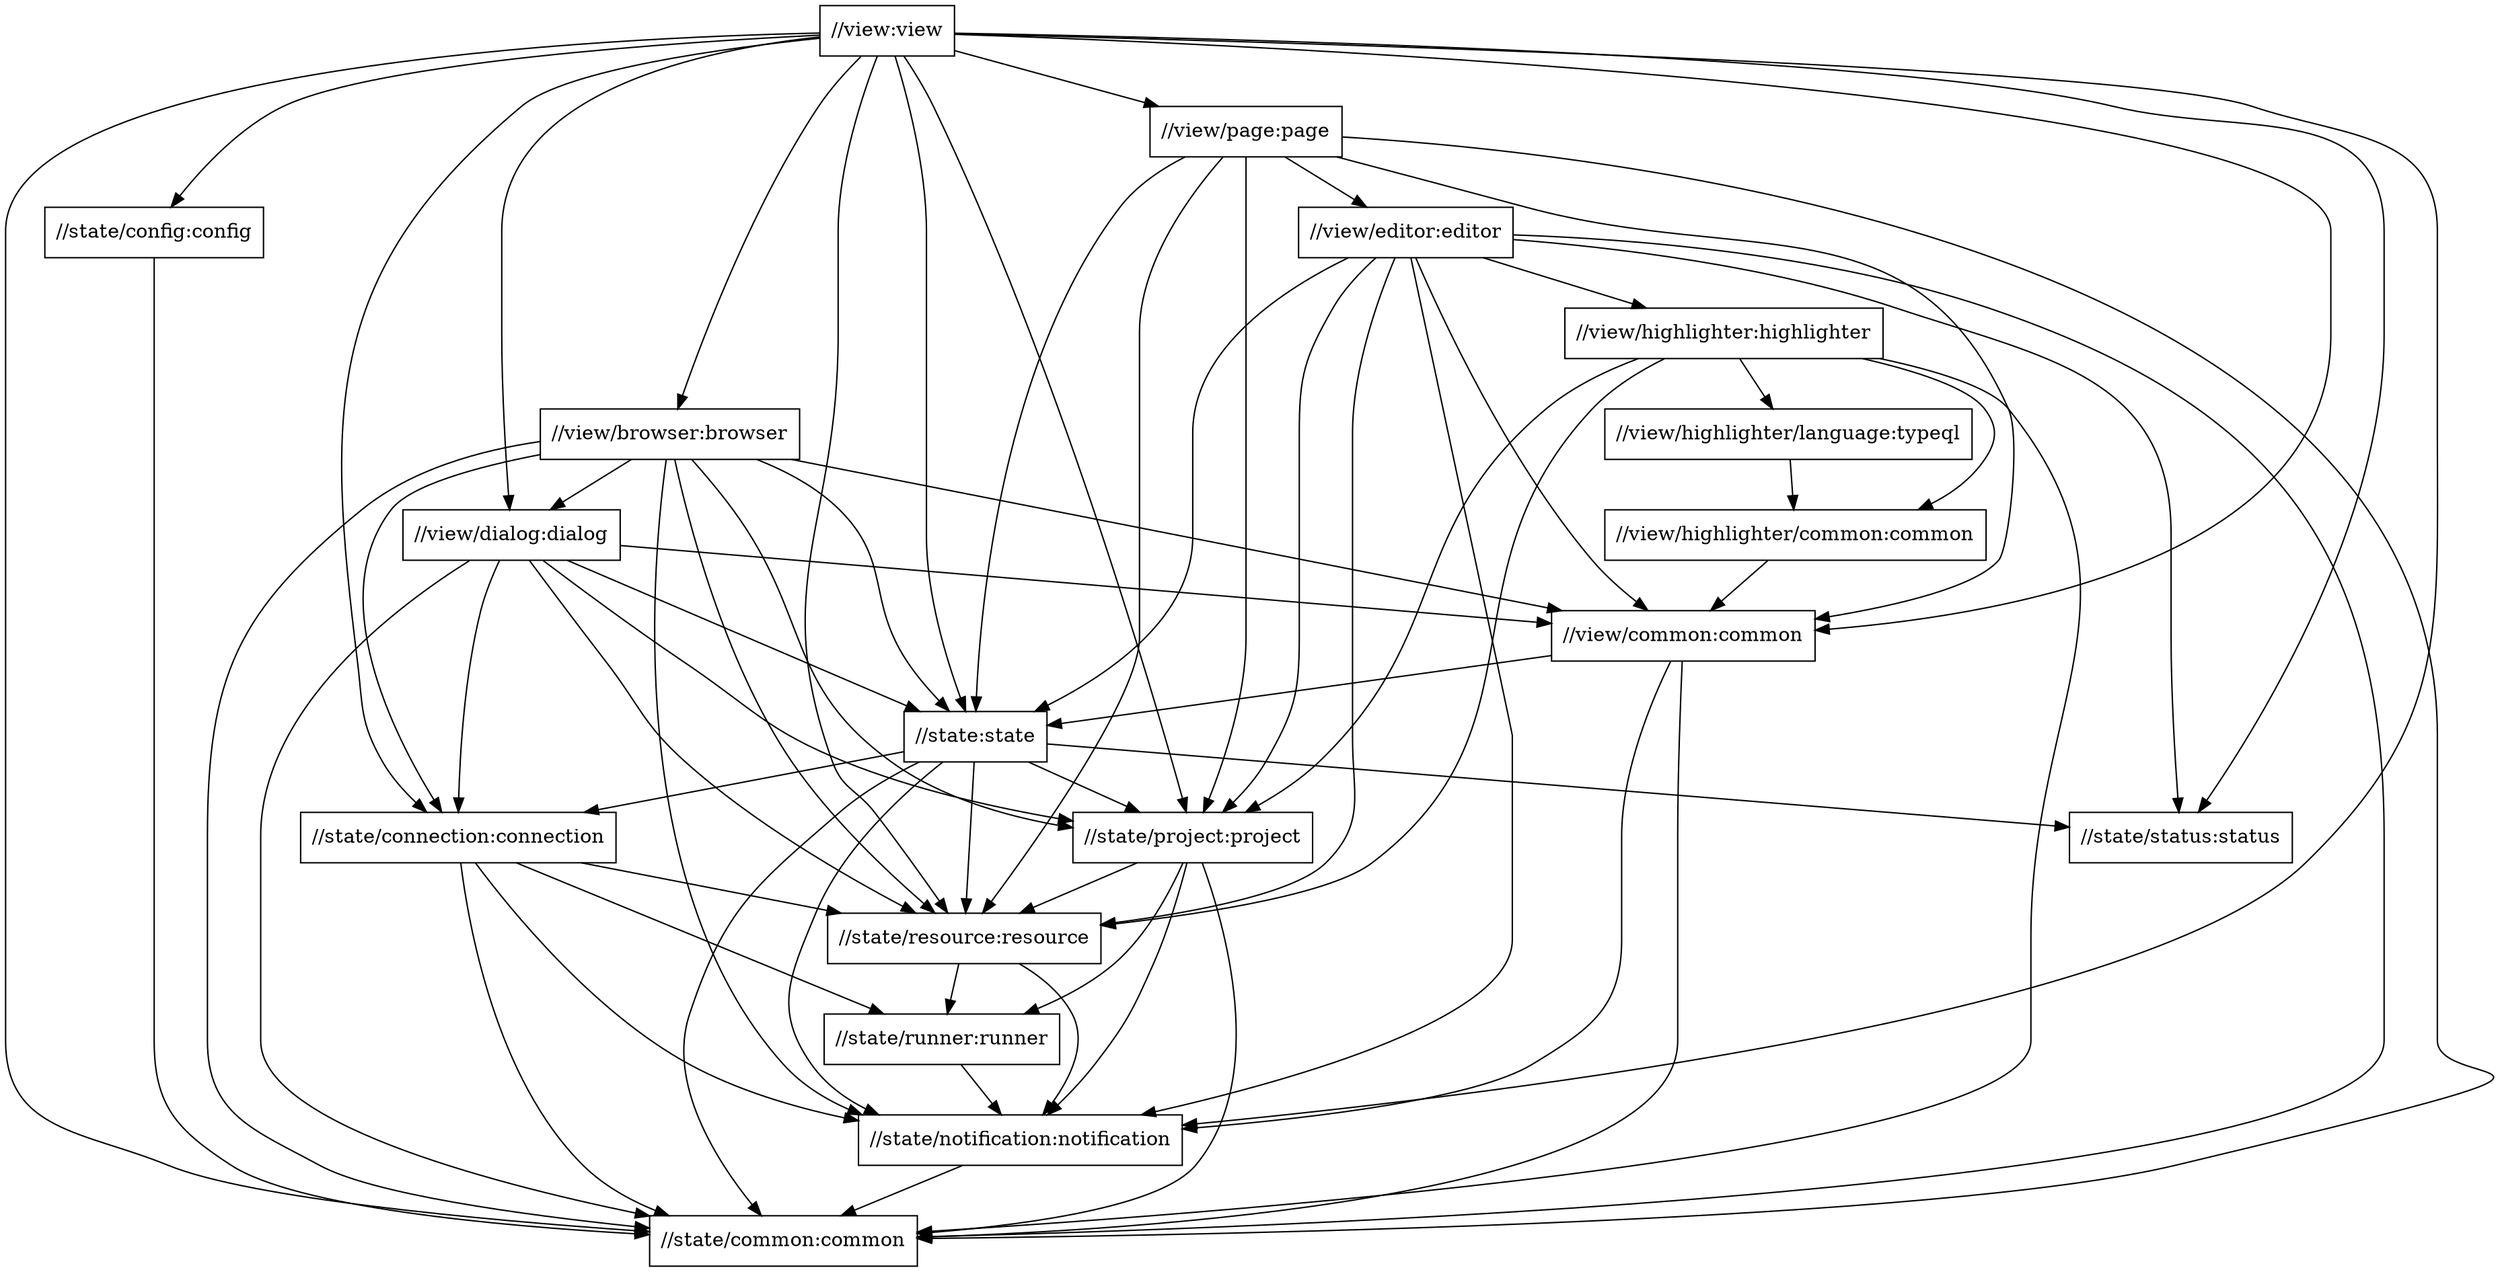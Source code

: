 digraph mygraph {
  node [shape=box];
  "//view:view"
  "//view:view" -> "//state:state"
  "//view:view" -> "//state/common:common"
  "//view:view" -> "//state/config:config"
  "//view:view" -> "//state/connection:connection"
  "//view:view" -> "//state/notification:notification"
  "//view:view" -> "//state/project:project"
  "//view:view" -> "//state/resource:resource"
  "//view:view" -> "//state/status:status"
  "//view:view" -> "//view/browser:browser"
  "//view:view" -> "//view/common:common"
  "//view:view" -> "//view/dialog:dialog"
  "//view:view" -> "//view/page:page"
  "//view/page:page"
  "//view/page:page" -> "//state:state"
  "//view/page:page" -> "//state/common:common"
  "//view/page:page" -> "//state/project:project"
  "//view/page:page" -> "//state/resource:resource"
  "//view/page:page" -> "//view/common:common"
  "//view/page:page" -> "//view/editor:editor"
  "//view/editor:editor"
  "//view/editor:editor" -> "//state:state"
  "//view/editor:editor" -> "//state/common:common"
  "//view/editor:editor" -> "//state/notification:notification"
  "//view/editor:editor" -> "//state/project:project"
  "//view/editor:editor" -> "//state/resource:resource"
  "//view/editor:editor" -> "//state/status:status"
  "//view/editor:editor" -> "//view/common:common"
  "//view/editor:editor" -> "//view/highlighter:highlighter"
  "//view/browser:browser"
  "//view/browser:browser" -> "//state:state"
  "//view/browser:browser" -> "//state/common:common"
  "//view/browser:browser" -> "//state/connection:connection"
  "//view/browser:browser" -> "//state/notification:notification"
  "//view/browser:browser" -> "//state/project:project"
  "//view/browser:browser" -> "//state/resource:resource"
  "//view/browser:browser" -> "//view/common:common"
  "//view/browser:browser" -> "//view/dialog:dialog"
  "//view/dialog:dialog"
  "//view/dialog:dialog" -> "//state:state"
  "//view/dialog:dialog" -> "//state/common:common"
  "//view/dialog:dialog" -> "//state/connection:connection"
  "//view/dialog:dialog" -> "//state/project:project"
  "//view/dialog:dialog" -> "//state/resource:resource"
  "//view/dialog:dialog" -> "//view/common:common"
  "//state/config:config"
  "//state/config:config" -> "//state/common:common"
  "//view/highlighter:highlighter"
  "//view/highlighter:highlighter" -> "//state/common:common"
  "//view/highlighter:highlighter" -> "//state/project:project"
  "//view/highlighter:highlighter" -> "//state/resource:resource"
  "//view/highlighter:highlighter" -> "//view/highlighter/common:common"
  "//view/highlighter:highlighter" -> "//view/highlighter/language:typeql"
  "//view/highlighter/language:typeql"
  "//view/highlighter/language:typeql" -> "//view/highlighter/common:common"
  "//view/highlighter/common:common"
  "//view/highlighter/common:common" -> "//view/common:common"
  "//view/common:common"
  "//view/common:common" -> "//state/notification:notification"
  "//view/common:common" -> "//state:state"
  "//view/common:common" -> "//state/common:common"
  "//state:state"
  "//state:state" -> "//state/common:common"
  "//state:state" -> "//state/connection:connection"
  "//state:state" -> "//state/notification:notification"
  "//state:state" -> "//state/project:project"
  "//state:state" -> "//state/resource:resource"
  "//state:state" -> "//state/status:status"
  "//state/status:status"
  "//state/connection:connection"
  "//state/connection:connection" -> "//state/common:common"
  "//state/connection:connection" -> "//state/notification:notification"
  "//state/connection:connection" -> "//state/resource:resource"
  "//state/connection:connection" -> "//state/runner:runner"
  "//state/project:project"
  "//state/project:project" -> "//state/common:common"
  "//state/project:project" -> "//state/notification:notification"
  "//state/project:project" -> "//state/resource:resource"
  "//state/project:project" -> "//state/runner:runner"
  "//state/resource:resource"
  "//state/resource:resource" -> "//state/notification:notification"
  "//state/resource:resource" -> "//state/runner:runner"
  "//state/runner:runner"
  "//state/runner:runner" -> "//state/notification:notification"
  "//state/notification:notification"
  "//state/notification:notification" -> "//state/common:common"
  "//state/common:common"
}
